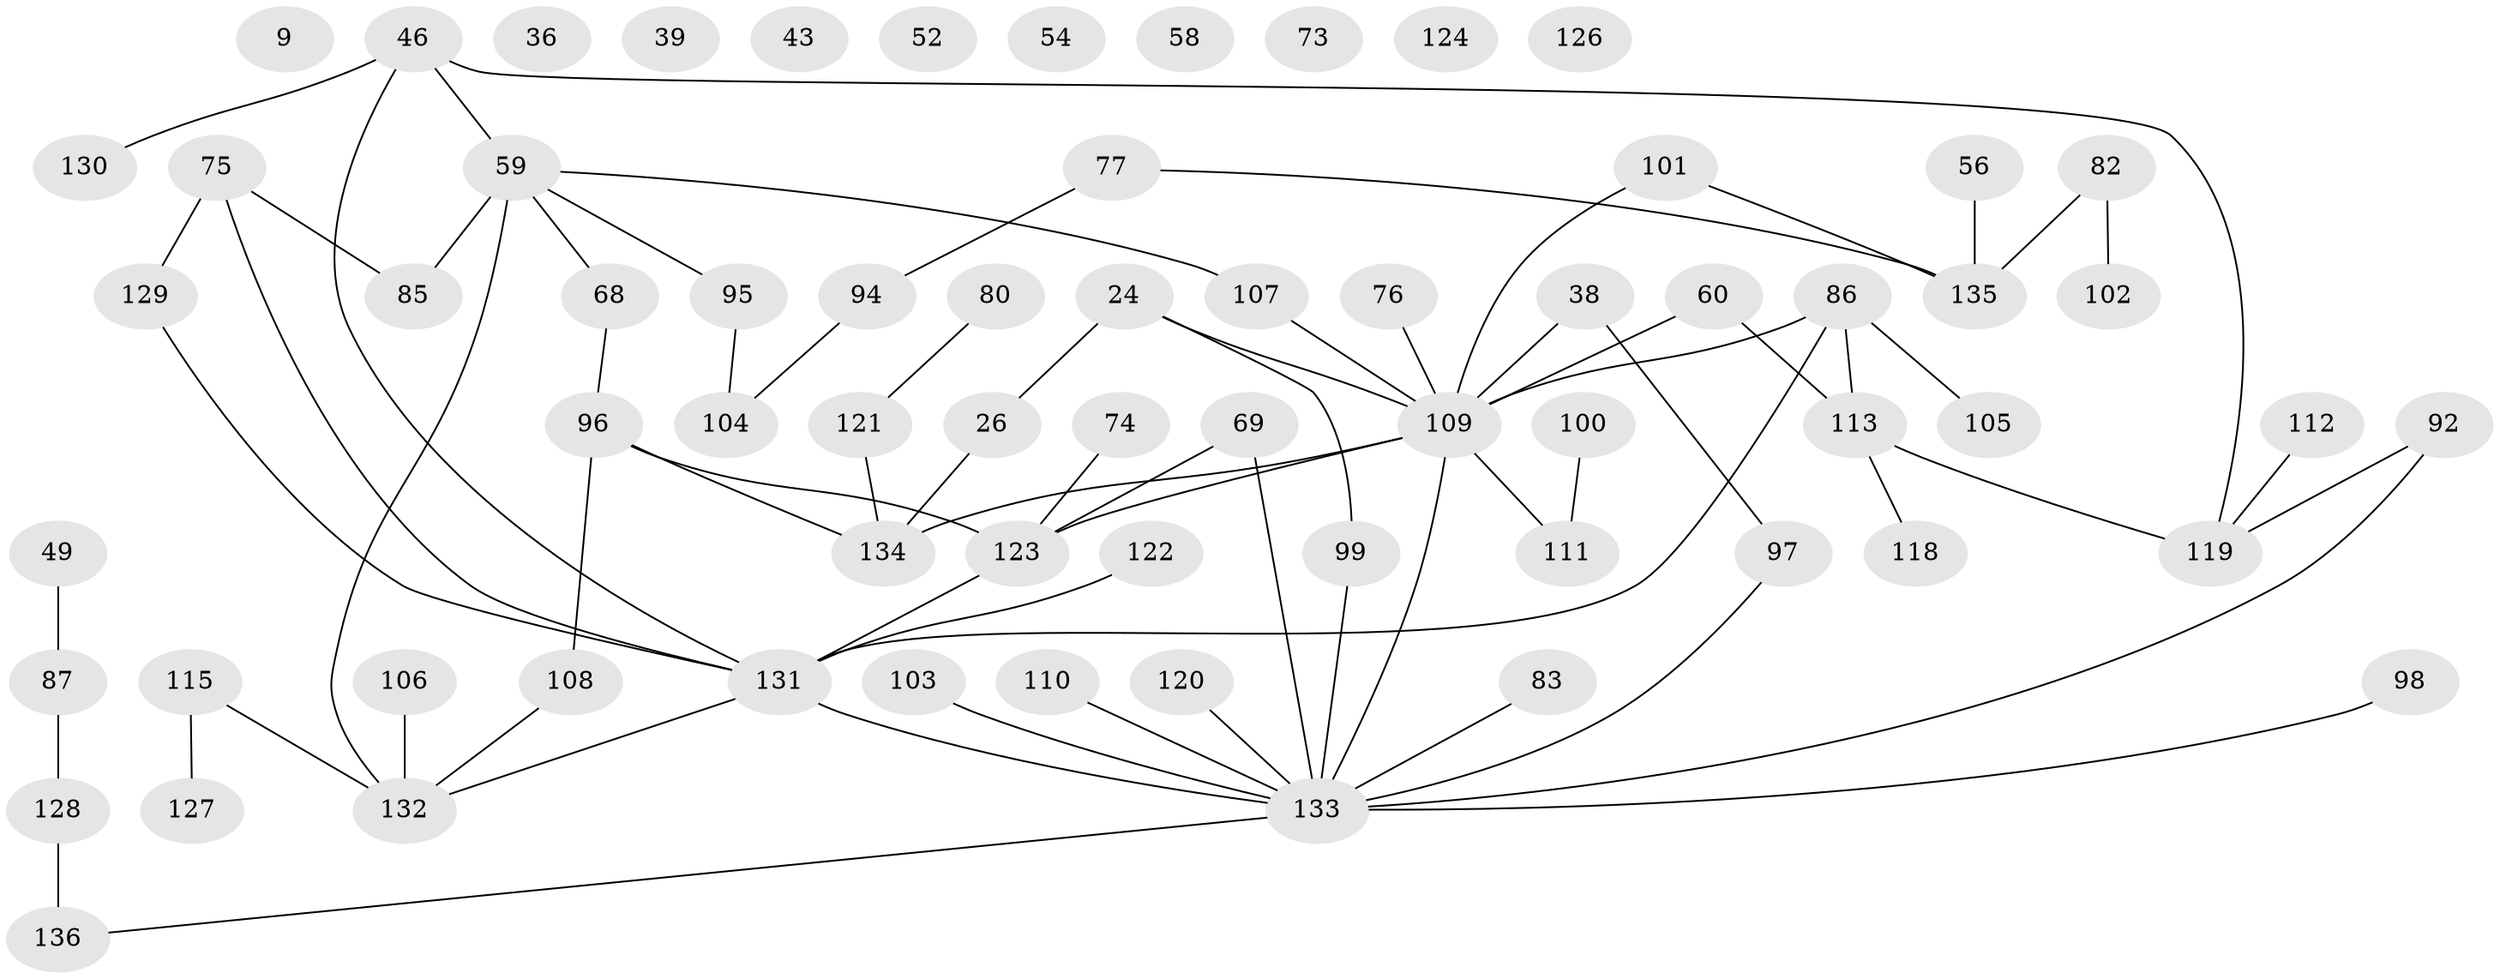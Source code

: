 // original degree distribution, {1: 0.25, 3: 0.20588235294117646, 2: 0.33088235294117646, 0: 0.0661764705882353, 4: 0.08088235294117647, 6: 0.014705882352941176, 7: 0.014705882352941176, 5: 0.029411764705882353, 8: 0.007352941176470588}
// Generated by graph-tools (version 1.1) at 2025/39/03/09/25 04:39:06]
// undirected, 68 vertices, 74 edges
graph export_dot {
graph [start="1"]
  node [color=gray90,style=filled];
  9;
  24;
  26 [super="+21"];
  36;
  38;
  39;
  43;
  46;
  49;
  52 [super="+8"];
  54;
  56;
  58;
  59 [super="+48"];
  60;
  68;
  69;
  73;
  74;
  75;
  76;
  77 [super="+64"];
  80;
  82;
  83;
  85 [super="+25"];
  86 [super="+18+5"];
  87;
  92 [super="+84+91+45"];
  94;
  95;
  96 [super="+6"];
  97;
  98;
  99;
  100;
  101;
  102;
  103;
  104;
  105;
  106;
  107 [super="+33+70+72"];
  108;
  109 [super="+61+51+88+89"];
  110;
  111 [super="+44+4+28"];
  112;
  113 [super="+57"];
  115;
  118;
  119 [super="+29+50"];
  120;
  121 [super="+35+47+78"];
  122 [super="+1+32"];
  123 [super="+71"];
  124;
  126;
  127;
  128 [super="+79"];
  129 [super="+65+66"];
  130 [super="+23"];
  131 [super="+53+67"];
  132 [super="+125+116"];
  133 [super="+40+90+81"];
  134 [super="+20+117"];
  135 [super="+22+30"];
  136 [super="+37+63"];
  24 -- 99;
  24 -- 109 [weight=2];
  24 -- 26;
  26 -- 134;
  38 -- 97;
  38 -- 109;
  46 -- 130 [weight=2];
  46 -- 131;
  46 -- 59;
  46 -- 119 [weight=2];
  49 -- 87;
  56 -- 135;
  59 -- 68;
  59 -- 85 [weight=2];
  59 -- 107;
  59 -- 95;
  59 -- 132;
  60 -- 109 [weight=2];
  60 -- 113;
  68 -- 96;
  69 -- 123;
  69 -- 133;
  74 -- 123;
  75 -- 85;
  75 -- 129 [weight=2];
  75 -- 131;
  76 -- 109;
  77 -- 94;
  77 -- 135;
  80 -- 121;
  82 -- 102;
  82 -- 135;
  83 -- 133;
  86 -- 105;
  86 -- 109;
  86 -- 131;
  86 -- 113;
  87 -- 128;
  92 -- 119;
  92 -- 133;
  94 -- 104;
  95 -- 104;
  96 -- 108;
  96 -- 123;
  96 -- 134;
  97 -- 133;
  98 -- 133;
  99 -- 133;
  100 -- 111;
  101 -- 135;
  101 -- 109;
  103 -- 133;
  106 -- 132;
  107 -- 109;
  108 -- 132;
  109 -- 111;
  109 -- 134 [weight=2];
  109 -- 123 [weight=2];
  109 -- 133 [weight=2];
  110 -- 133;
  112 -- 119;
  113 -- 118;
  113 -- 119;
  115 -- 127;
  115 -- 132;
  120 -- 133;
  121 -- 134;
  122 -- 131;
  123 -- 131;
  128 -- 136 [weight=2];
  129 -- 131;
  131 -- 133 [weight=2];
  131 -- 132;
  133 -- 136;
}
